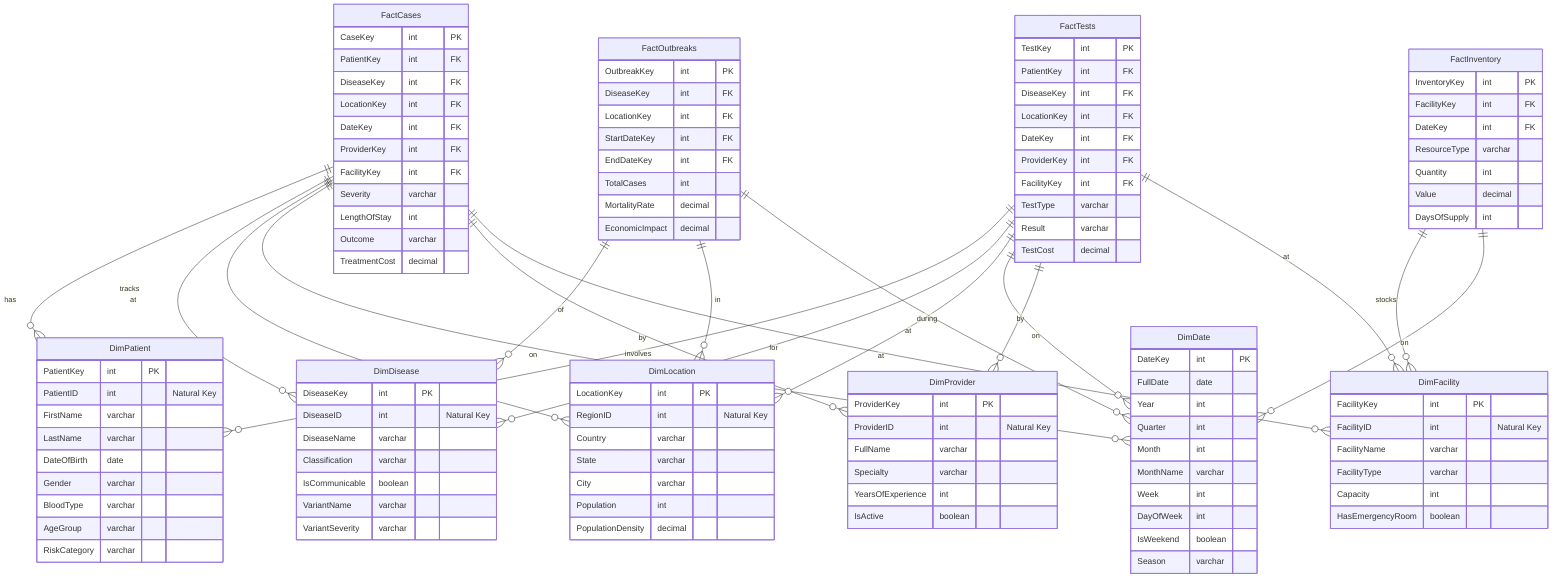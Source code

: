 erDiagram
    FactCases ||--o{ DimPatient : has
    FactCases ||--o{ DimDisease : tracks
    FactCases ||--o{ DimLocation : at
    FactCases ||--o{ DimDate : on
    FactCases ||--o{ DimProvider : by
    FactCases ||--o{ DimFacility : at
    
    FactTests ||--o{ DimPatient : involves
    FactTests ||--o{ DimDisease : for
    FactTests ||--o{ DimLocation : at
    FactTests ||--o{ DimDate : on
    FactTests ||--o{ DimProvider : by
    FactTests ||--o{ DimFacility : at

    FactOutbreaks ||--o{ DimDisease : of
    FactOutbreaks ||--o{ DimLocation : in
    FactOutbreaks ||--o{ DimDate : during

    FactInventory ||--o{ DimFacility : stocks
    FactInventory ||--o{ DimDate : on
    
    DimPatient {
        PatientKey int PK
        PatientID int "Natural Key"
        FirstName varchar
        LastName varchar
        DateOfBirth date
        Gender varchar
        BloodType varchar
        AgeGroup varchar
        RiskCategory varchar
    }

    DimDisease {
        DiseaseKey int PK
        DiseaseID int "Natural Key"
        DiseaseName varchar
        Classification varchar
        IsCommunicable boolean
        VariantName varchar
        VariantSeverity varchar
    }

    DimLocation {
        LocationKey int PK
        RegionID int "Natural Key"
        Country varchar
        State varchar
        City varchar
        Population int
        PopulationDensity decimal
    }

    DimDate {
        DateKey int PK
        FullDate date
        Year int
        Quarter int
        Month int
        MonthName varchar
        Week int
        DayOfWeek int
        IsWeekend boolean
        Season varchar
    }

    DimProvider {
        ProviderKey int PK
        ProviderID int "Natural Key"
        FullName varchar
        Specialty varchar
        YearsOfExperience int
        IsActive boolean
    }

    DimFacility {
        FacilityKey int PK
        FacilityID int "Natural Key"
        FacilityName varchar
        FacilityType varchar
        Capacity int
        HasEmergencyRoom boolean
    }

    FactCases {
        CaseKey int PK
        PatientKey int FK
        DiseaseKey int FK
        LocationKey int FK
        DateKey int FK
        ProviderKey int FK
        FacilityKey int FK
        Severity varchar
        LengthOfStay int
        Outcome varchar
        TreatmentCost decimal
    }

    FactTests {
        TestKey int PK
        PatientKey int FK
        DiseaseKey int FK
        LocationKey int FK
        DateKey int FK
        ProviderKey int FK
        FacilityKey int FK
        TestType varchar
        Result varchar
        TestCost decimal
    }

    FactOutbreaks {
        OutbreakKey int PK
        DiseaseKey int FK
        LocationKey int FK
        StartDateKey int FK
        EndDateKey int FK
        TotalCases int
        MortalityRate decimal
        EconomicImpact decimal
    }

    FactInventory {
        InventoryKey int PK
        FacilityKey int FK
        DateKey int FK
        ResourceType varchar
        Quantity int
        Value decimal
        DaysOfSupply int
    }